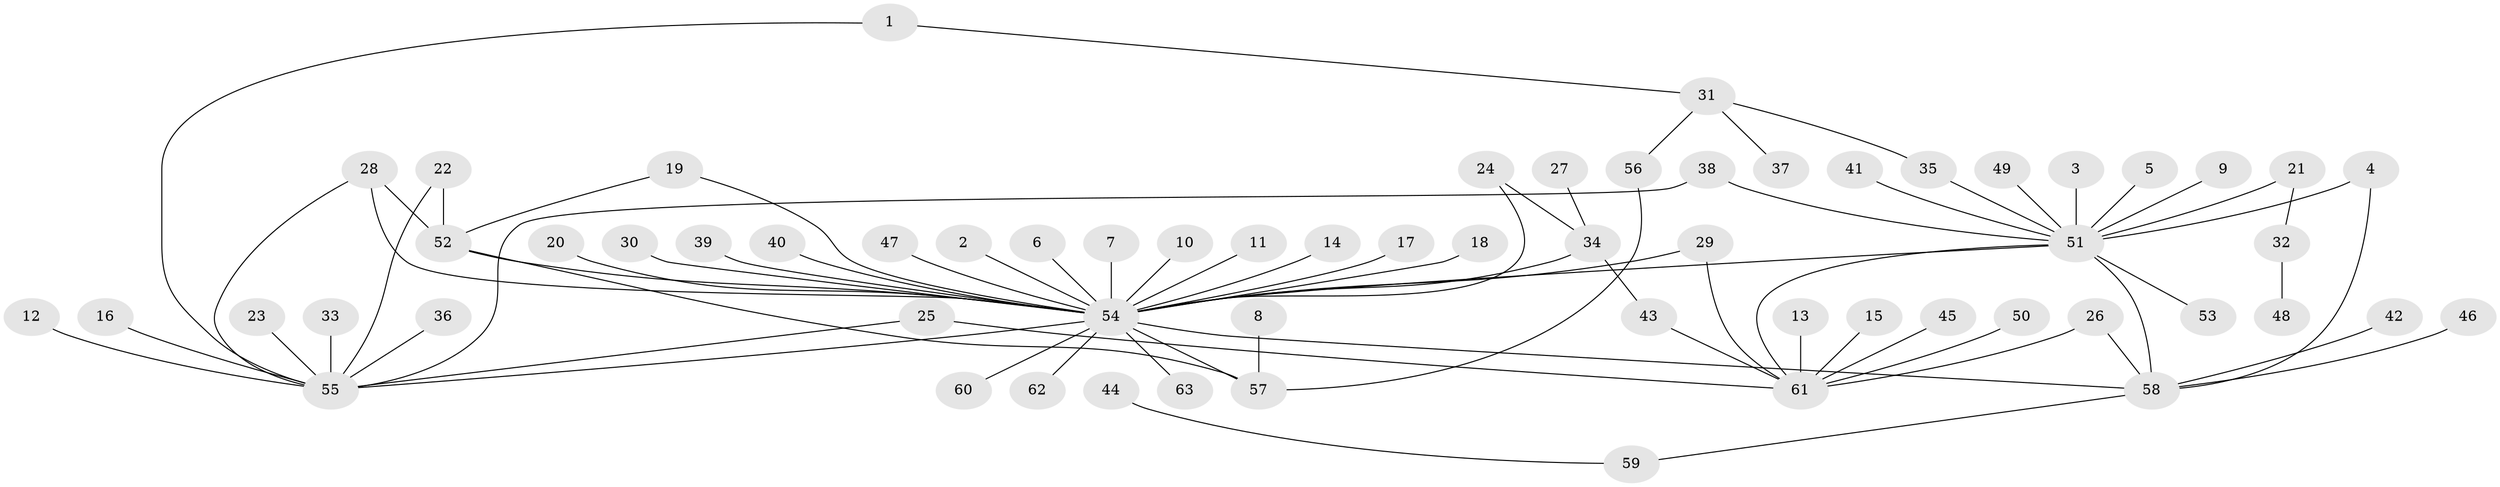 // original degree distribution, {6: 0.016, 3: 0.128, 8: 0.008, 13: 0.008, 30: 0.008, 2: 0.176, 5: 0.04, 1: 0.576, 7: 0.016, 12: 0.008, 4: 0.016}
// Generated by graph-tools (version 1.1) at 2025/49/03/09/25 03:49:58]
// undirected, 63 vertices, 77 edges
graph export_dot {
graph [start="1"]
  node [color=gray90,style=filled];
  1;
  2;
  3;
  4;
  5;
  6;
  7;
  8;
  9;
  10;
  11;
  12;
  13;
  14;
  15;
  16;
  17;
  18;
  19;
  20;
  21;
  22;
  23;
  24;
  25;
  26;
  27;
  28;
  29;
  30;
  31;
  32;
  33;
  34;
  35;
  36;
  37;
  38;
  39;
  40;
  41;
  42;
  43;
  44;
  45;
  46;
  47;
  48;
  49;
  50;
  51;
  52;
  53;
  54;
  55;
  56;
  57;
  58;
  59;
  60;
  61;
  62;
  63;
  1 -- 31 [weight=1.0];
  1 -- 55 [weight=1.0];
  2 -- 54 [weight=1.0];
  3 -- 51 [weight=1.0];
  4 -- 51 [weight=1.0];
  4 -- 58 [weight=1.0];
  5 -- 51 [weight=1.0];
  6 -- 54 [weight=1.0];
  7 -- 54 [weight=1.0];
  8 -- 57 [weight=1.0];
  9 -- 51 [weight=1.0];
  10 -- 54 [weight=1.0];
  11 -- 54 [weight=1.0];
  12 -- 55 [weight=1.0];
  13 -- 61 [weight=1.0];
  14 -- 54 [weight=1.0];
  15 -- 61 [weight=1.0];
  16 -- 55 [weight=1.0];
  17 -- 54 [weight=1.0];
  18 -- 54 [weight=1.0];
  19 -- 52 [weight=1.0];
  19 -- 54 [weight=1.0];
  20 -- 54 [weight=1.0];
  21 -- 32 [weight=1.0];
  21 -- 51 [weight=1.0];
  22 -- 52 [weight=1.0];
  22 -- 55 [weight=1.0];
  23 -- 55 [weight=1.0];
  24 -- 34 [weight=1.0];
  24 -- 54 [weight=1.0];
  25 -- 55 [weight=1.0];
  25 -- 61 [weight=1.0];
  26 -- 58 [weight=1.0];
  26 -- 61 [weight=1.0];
  27 -- 34 [weight=1.0];
  28 -- 52 [weight=1.0];
  28 -- 54 [weight=1.0];
  28 -- 55 [weight=1.0];
  29 -- 54 [weight=1.0];
  29 -- 61 [weight=1.0];
  30 -- 54 [weight=1.0];
  31 -- 35 [weight=1.0];
  31 -- 37 [weight=1.0];
  31 -- 56 [weight=1.0];
  32 -- 48 [weight=1.0];
  33 -- 55 [weight=1.0];
  34 -- 43 [weight=1.0];
  34 -- 54 [weight=1.0];
  35 -- 51 [weight=1.0];
  36 -- 55 [weight=1.0];
  38 -- 51 [weight=1.0];
  38 -- 55 [weight=1.0];
  39 -- 54 [weight=1.0];
  40 -- 54 [weight=1.0];
  41 -- 51 [weight=1.0];
  42 -- 58 [weight=1.0];
  43 -- 61 [weight=1.0];
  44 -- 59 [weight=1.0];
  45 -- 61 [weight=1.0];
  46 -- 58 [weight=1.0];
  47 -- 54 [weight=1.0];
  49 -- 51 [weight=1.0];
  50 -- 61 [weight=1.0];
  51 -- 53 [weight=1.0];
  51 -- 54 [weight=1.0];
  51 -- 58 [weight=1.0];
  51 -- 61 [weight=1.0];
  52 -- 54 [weight=1.0];
  52 -- 57 [weight=1.0];
  54 -- 55 [weight=1.0];
  54 -- 57 [weight=2.0];
  54 -- 58 [weight=1.0];
  54 -- 60 [weight=1.0];
  54 -- 62 [weight=1.0];
  54 -- 63 [weight=1.0];
  56 -- 57 [weight=1.0];
  58 -- 59 [weight=1.0];
}
